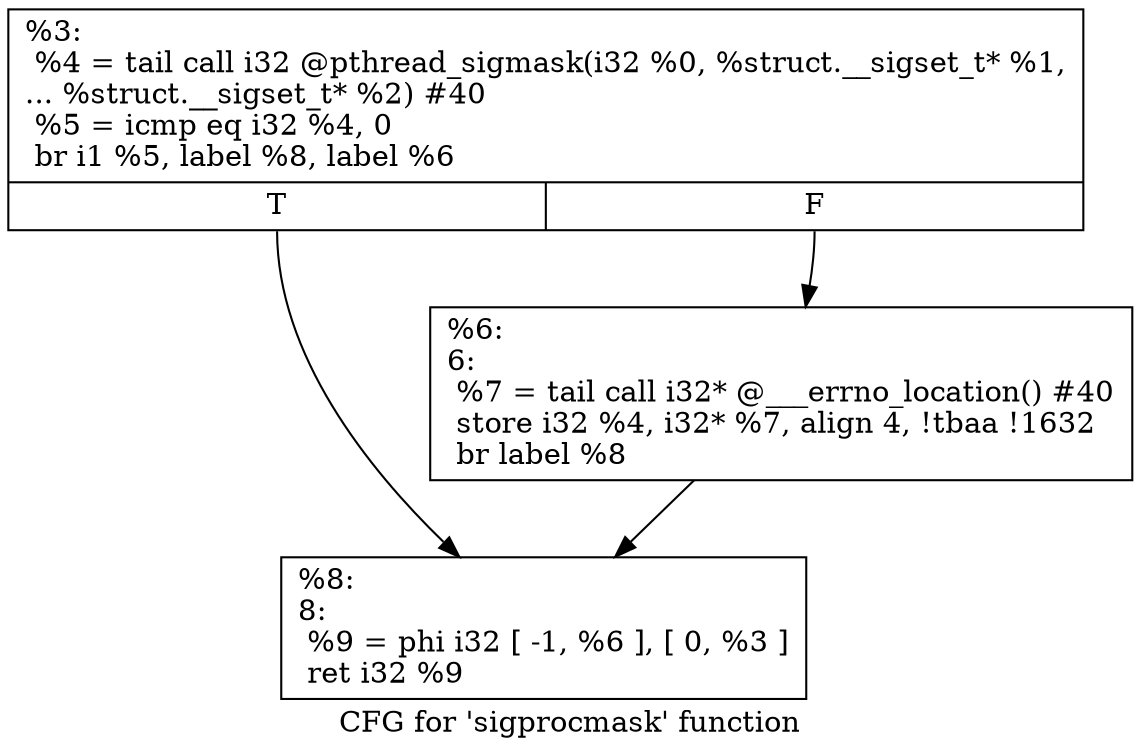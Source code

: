 digraph "CFG for 'sigprocmask' function" {
	label="CFG for 'sigprocmask' function";

	Node0x1b6ecb0 [shape=record,label="{%3:\l  %4 = tail call i32 @pthread_sigmask(i32 %0, %struct.__sigset_t* %1,\l... %struct.__sigset_t* %2) #40\l  %5 = icmp eq i32 %4, 0\l  br i1 %5, label %8, label %6\l|{<s0>T|<s1>F}}"];
	Node0x1b6ecb0:s0 -> Node0x1b6edd0;
	Node0x1b6ecb0:s1 -> Node0x1b6ed80;
	Node0x1b6ed80 [shape=record,label="{%6:\l6:                                                \l  %7 = tail call i32* @___errno_location() #40\l  store i32 %4, i32* %7, align 4, !tbaa !1632\l  br label %8\l}"];
	Node0x1b6ed80 -> Node0x1b6edd0;
	Node0x1b6edd0 [shape=record,label="{%8:\l8:                                                \l  %9 = phi i32 [ -1, %6 ], [ 0, %3 ]\l  ret i32 %9\l}"];
}
